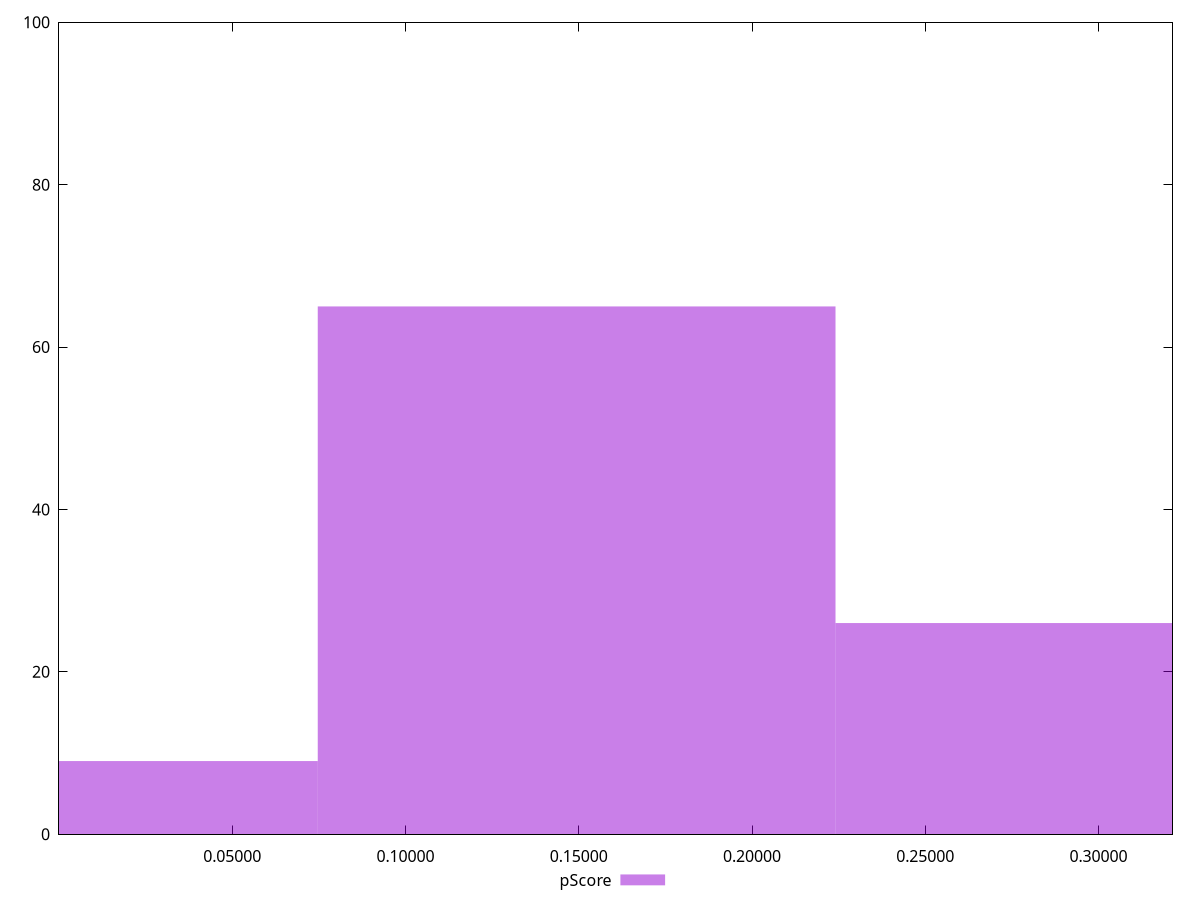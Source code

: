 reset

$pScore <<EOF
0.1493897681740197 65
0 9
0.2987795363480394 26
EOF

set key outside below
set boxwidth 0.1493897681740197
set xrange [0.00003666790709960788:0.32132017056108386]
set yrange [0:100]
set trange [0:100]
set style fill transparent solid 0.5 noborder
set terminal svg size 640, 490 enhanced background rgb 'white'
set output "reprap/speed-index/samples/pages+cached+noexternal+nomedia+nocss+nojs/pScore/histogram.svg"

plot $pScore title "pScore" with boxes

reset
